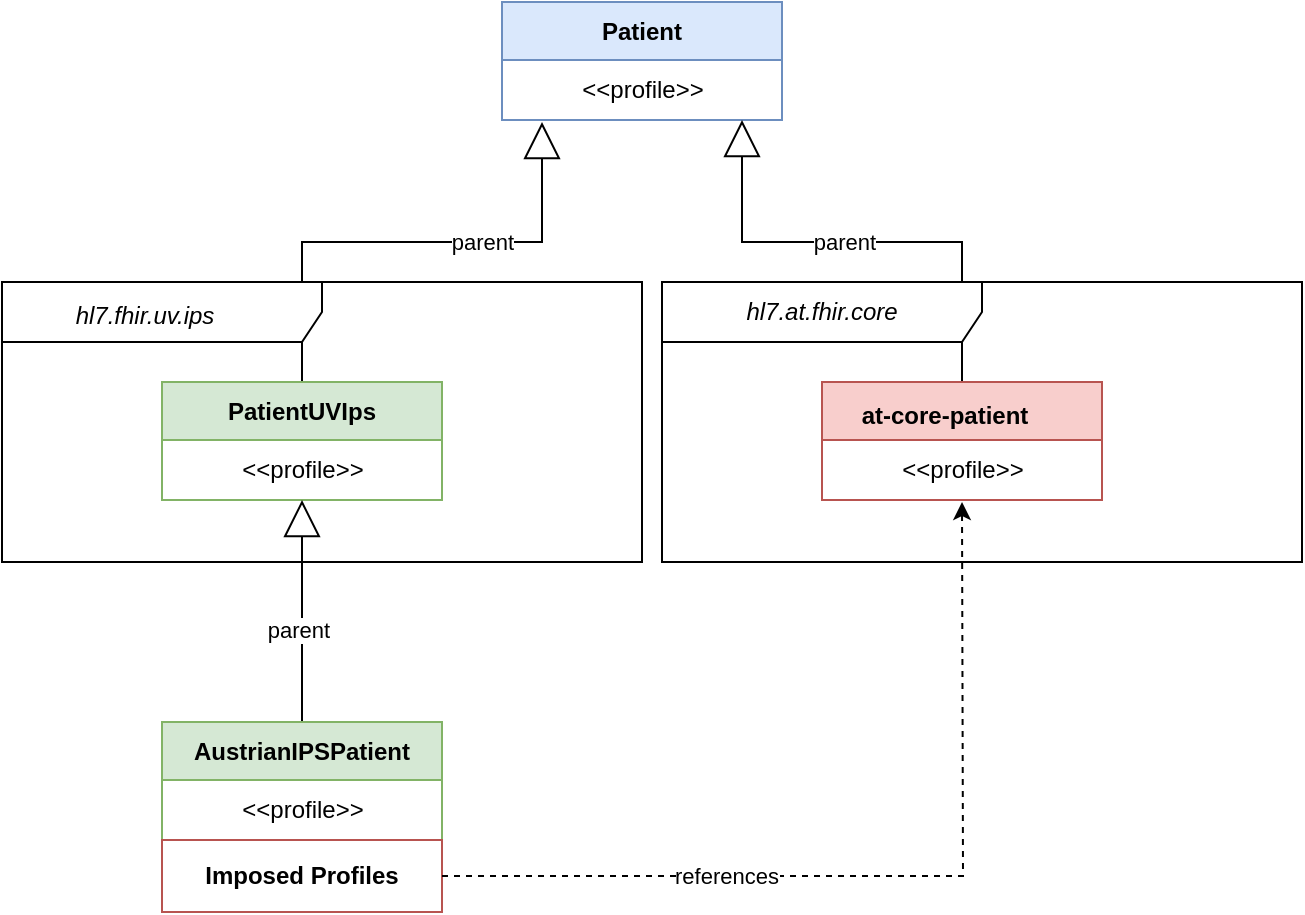 <mxfile version="22.1.2" type="device">
  <diagram name="Seite-1" id="fJoK6bcIXJP_FpK-E2zX">
    <mxGraphModel dx="757" dy="511" grid="1" gridSize="10" guides="1" tooltips="1" connect="1" arrows="1" fold="1" page="1" pageScale="1" pageWidth="827" pageHeight="1169" math="0" shadow="0">
      <root>
        <mxCell id="0" />
        <mxCell id="1" parent="0" />
        <mxCell id="aS4tSwy7kubwpsi4gjSB-1" value="Patient" style="swimlane;fontStyle=1;align=center;verticalAlign=middle;childLayout=stackLayout;horizontal=1;startSize=29;horizontalStack=0;resizeParent=1;resizeParentMax=0;resizeLast=0;collapsible=0;marginBottom=0;html=1;whiteSpace=wrap;fillColor=#dae8fc;strokeColor=#6c8ebf;" vertex="1" parent="1">
          <mxGeometry x="320" y="60" width="140" height="59" as="geometry" />
        </mxCell>
        <mxCell id="aS4tSwy7kubwpsi4gjSB-14" value="&amp;lt;&amp;lt;profile&amp;gt;&amp;gt;" style="text;html=1;align=center;verticalAlign=middle;resizable=0;points=[];autosize=1;strokeColor=none;fillColor=none;" vertex="1" parent="aS4tSwy7kubwpsi4gjSB-1">
          <mxGeometry y="29" width="140" height="30" as="geometry" />
        </mxCell>
        <mxCell id="aS4tSwy7kubwpsi4gjSB-5" style="rounded=0;orthogonalLoop=1;jettySize=auto;html=1;endArrow=block;endFill=0;endSize=16;" edge="1" parent="1" source="aS4tSwy7kubwpsi4gjSB-4">
          <mxGeometry relative="1" as="geometry">
            <mxPoint x="340" y="120" as="targetPoint" />
            <Array as="points">
              <mxPoint x="220" y="180" />
              <mxPoint x="340" y="180" />
              <mxPoint x="340" y="160" />
            </Array>
          </mxGeometry>
        </mxCell>
        <mxCell id="aS4tSwy7kubwpsi4gjSB-10" value="parent" style="edgeLabel;html=1;align=center;verticalAlign=middle;resizable=0;points=[];" vertex="1" connectable="0" parent="aS4tSwy7kubwpsi4gjSB-5">
          <mxGeometry x="-0.091" y="4" relative="1" as="geometry">
            <mxPoint x="46" y="4" as="offset" />
          </mxGeometry>
        </mxCell>
        <mxCell id="aS4tSwy7kubwpsi4gjSB-4" value="PatientUVIps" style="swimlane;fontStyle=1;align=center;verticalAlign=middle;childLayout=stackLayout;horizontal=1;startSize=29;horizontalStack=0;resizeParent=1;resizeParentMax=0;resizeLast=0;collapsible=0;marginBottom=0;html=1;whiteSpace=wrap;fillColor=#d5e8d4;strokeColor=#82b366;" vertex="1" parent="1">
          <mxGeometry x="150" y="250" width="140" height="59" as="geometry" />
        </mxCell>
        <mxCell id="aS4tSwy7kubwpsi4gjSB-13" value="&amp;lt;&amp;lt;profile&amp;gt;&amp;gt;" style="text;html=1;align=center;verticalAlign=middle;resizable=0;points=[];autosize=1;strokeColor=none;fillColor=none;" vertex="1" parent="aS4tSwy7kubwpsi4gjSB-4">
          <mxGeometry y="29" width="140" height="30" as="geometry" />
        </mxCell>
        <mxCell id="aS4tSwy7kubwpsi4gjSB-7" style="rounded=0;orthogonalLoop=1;jettySize=auto;html=1;endArrow=block;endFill=0;entryX=0.5;entryY=1;entryDx=0;entryDy=0;endSize=16;exitX=0.5;exitY=0;exitDx=0;exitDy=0;" edge="1" parent="1" source="aS4tSwy7kubwpsi4gjSB-6">
          <mxGeometry relative="1" as="geometry">
            <mxPoint x="440" y="119" as="targetPoint" />
            <mxPoint x="600" y="250" as="sourcePoint" />
            <Array as="points">
              <mxPoint x="550" y="180" />
              <mxPoint x="440" y="180" />
            </Array>
          </mxGeometry>
        </mxCell>
        <mxCell id="aS4tSwy7kubwpsi4gjSB-11" value="parent" style="edgeLabel;html=1;align=center;verticalAlign=middle;resizable=0;points=[];" vertex="1" connectable="0" parent="aS4tSwy7kubwpsi4gjSB-7">
          <mxGeometry x="-0.074" relative="1" as="geometry">
            <mxPoint x="-18" as="offset" />
          </mxGeometry>
        </mxCell>
        <mxCell id="aS4tSwy7kubwpsi4gjSB-6" value="at-core-patient&lt;button style=&quot;font-family: inherit; margin: 0px; line-height: inherit; appearance: button; cursor: pointer; height: 14px; width: 17px; background-image: url(&amp;quot;../ico/noun_copy to clipboard_1669410.png&amp;quot;); background-size: 22px; padding: 0px; border-width: 0px; background-color: transparent; visibility: visible;&quot; data-original-title=&quot;Click to copy URL&quot; data-clipboard-text=&quot;http://hl7.at/fhir/HL7ATCoreProfiles/4.0.1/StructureDefinition/at-core-patient&quot; class=&quot;btn-copy&quot; title=&quot;&quot;&gt;&lt;/button&gt;" style="swimlane;fontStyle=1;align=center;verticalAlign=middle;childLayout=stackLayout;horizontal=1;startSize=29;horizontalStack=0;resizeParent=1;resizeParentMax=0;resizeLast=0;collapsible=0;marginBottom=0;html=1;whiteSpace=wrap;fillColor=#f8cecc;strokeColor=#b85450;" vertex="1" parent="1">
          <mxGeometry x="480" y="250" width="140" height="59" as="geometry" />
        </mxCell>
        <mxCell id="aS4tSwy7kubwpsi4gjSB-15" value="&amp;lt;&amp;lt;profile&amp;gt;&amp;gt;" style="text;html=1;align=center;verticalAlign=middle;resizable=0;points=[];autosize=1;strokeColor=none;fillColor=none;" vertex="1" parent="aS4tSwy7kubwpsi4gjSB-6">
          <mxGeometry y="29" width="140" height="30" as="geometry" />
        </mxCell>
        <mxCell id="aS4tSwy7kubwpsi4gjSB-9" style="edgeStyle=orthogonalEdgeStyle;rounded=0;orthogonalLoop=1;jettySize=auto;html=1;entryX=0.5;entryY=1;entryDx=0;entryDy=0;endArrow=block;endFill=0;endSize=16;" edge="1" parent="1" source="aS4tSwy7kubwpsi4gjSB-8" target="aS4tSwy7kubwpsi4gjSB-4">
          <mxGeometry relative="1" as="geometry" />
        </mxCell>
        <mxCell id="aS4tSwy7kubwpsi4gjSB-12" value="parent" style="edgeLabel;html=1;align=center;verticalAlign=middle;resizable=0;points=[];" vertex="1" connectable="0" parent="aS4tSwy7kubwpsi4gjSB-9">
          <mxGeometry x="-0.172" y="2" relative="1" as="geometry">
            <mxPoint as="offset" />
          </mxGeometry>
        </mxCell>
        <mxCell id="aS4tSwy7kubwpsi4gjSB-8" value="AustrianIPSPatient" style="swimlane;fontStyle=1;align=center;verticalAlign=middle;childLayout=stackLayout;horizontal=1;startSize=29;horizontalStack=0;resizeParent=1;resizeParentMax=0;resizeLast=0;collapsible=0;marginBottom=0;html=1;whiteSpace=wrap;fillColor=#d5e8d4;strokeColor=#82b366;" vertex="1" parent="1">
          <mxGeometry x="150" y="420" width="140" height="59" as="geometry" />
        </mxCell>
        <mxCell id="aS4tSwy7kubwpsi4gjSB-19" value="&amp;lt;&amp;lt;profile&amp;gt;&amp;gt;" style="text;html=1;align=center;verticalAlign=middle;resizable=0;points=[];autosize=1;strokeColor=none;fillColor=none;" vertex="1" parent="aS4tSwy7kubwpsi4gjSB-8">
          <mxGeometry y="29" width="140" height="30" as="geometry" />
        </mxCell>
        <mxCell id="aS4tSwy7kubwpsi4gjSB-16" value="Imposed Profiles" style="whiteSpace=wrap;html=1;fillColor=none;strokeColor=#b85450;fontStyle=1" vertex="1" parent="1">
          <mxGeometry x="150" y="479" width="140" height="36" as="geometry" />
        </mxCell>
        <mxCell id="aS4tSwy7kubwpsi4gjSB-17" style="edgeStyle=orthogonalEdgeStyle;rounded=0;orthogonalLoop=1;jettySize=auto;html=1;exitX=1;exitY=0.5;exitDx=0;exitDy=0;dashed=1;" edge="1" parent="1" source="aS4tSwy7kubwpsi4gjSB-16">
          <mxGeometry relative="1" as="geometry">
            <mxPoint x="550" y="310" as="targetPoint" />
          </mxGeometry>
        </mxCell>
        <mxCell id="aS4tSwy7kubwpsi4gjSB-18" value="references" style="edgeLabel;html=1;align=center;verticalAlign=middle;resizable=0;points=[];" vertex="1" connectable="0" parent="aS4tSwy7kubwpsi4gjSB-17">
          <mxGeometry x="-0.327" y="-4" relative="1" as="geometry">
            <mxPoint x="-9" y="-4" as="offset" />
          </mxGeometry>
        </mxCell>
        <mxCell id="aS4tSwy7kubwpsi4gjSB-20" value="hl7.at.fhir.core" style="shape=umlFrame;whiteSpace=wrap;html=1;pointerEvents=0;recursiveResize=0;container=1;collapsible=0;width=160;fontStyle=2" vertex="1" parent="1">
          <mxGeometry x="400" y="200" width="320" height="140" as="geometry" />
        </mxCell>
        <mxCell id="aS4tSwy7kubwpsi4gjSB-21" value="hl7.fhir.uv.ips&lt;button style=&quot;font-family: inherit; margin: 0px; line-height: inherit; appearance: button; cursor: pointer; height: 14px; width: 17px; background-image: url(&amp;quot;../ico/noun_copy to clipboard_1669410.png&amp;quot;); background-size: 22px; padding: 0px; border-width: 0px; background-color: transparent; visibility: visible;&quot; data-original-title=&quot;Click to copy URL&quot; data-clipboard-text=&quot;http://hl7.org/fhir/uv/ips/ImplementationGuide/hl7.fhir.uv.ips&quot; class=&quot;btn-copy&quot; title=&quot;&quot;&gt;&lt;/button&gt;" style="shape=umlFrame;whiteSpace=wrap;html=1;pointerEvents=0;recursiveResize=0;container=1;collapsible=0;width=160;fontStyle=2" vertex="1" parent="1">
          <mxGeometry x="70" y="200" width="320" height="140" as="geometry" />
        </mxCell>
      </root>
    </mxGraphModel>
  </diagram>
</mxfile>
